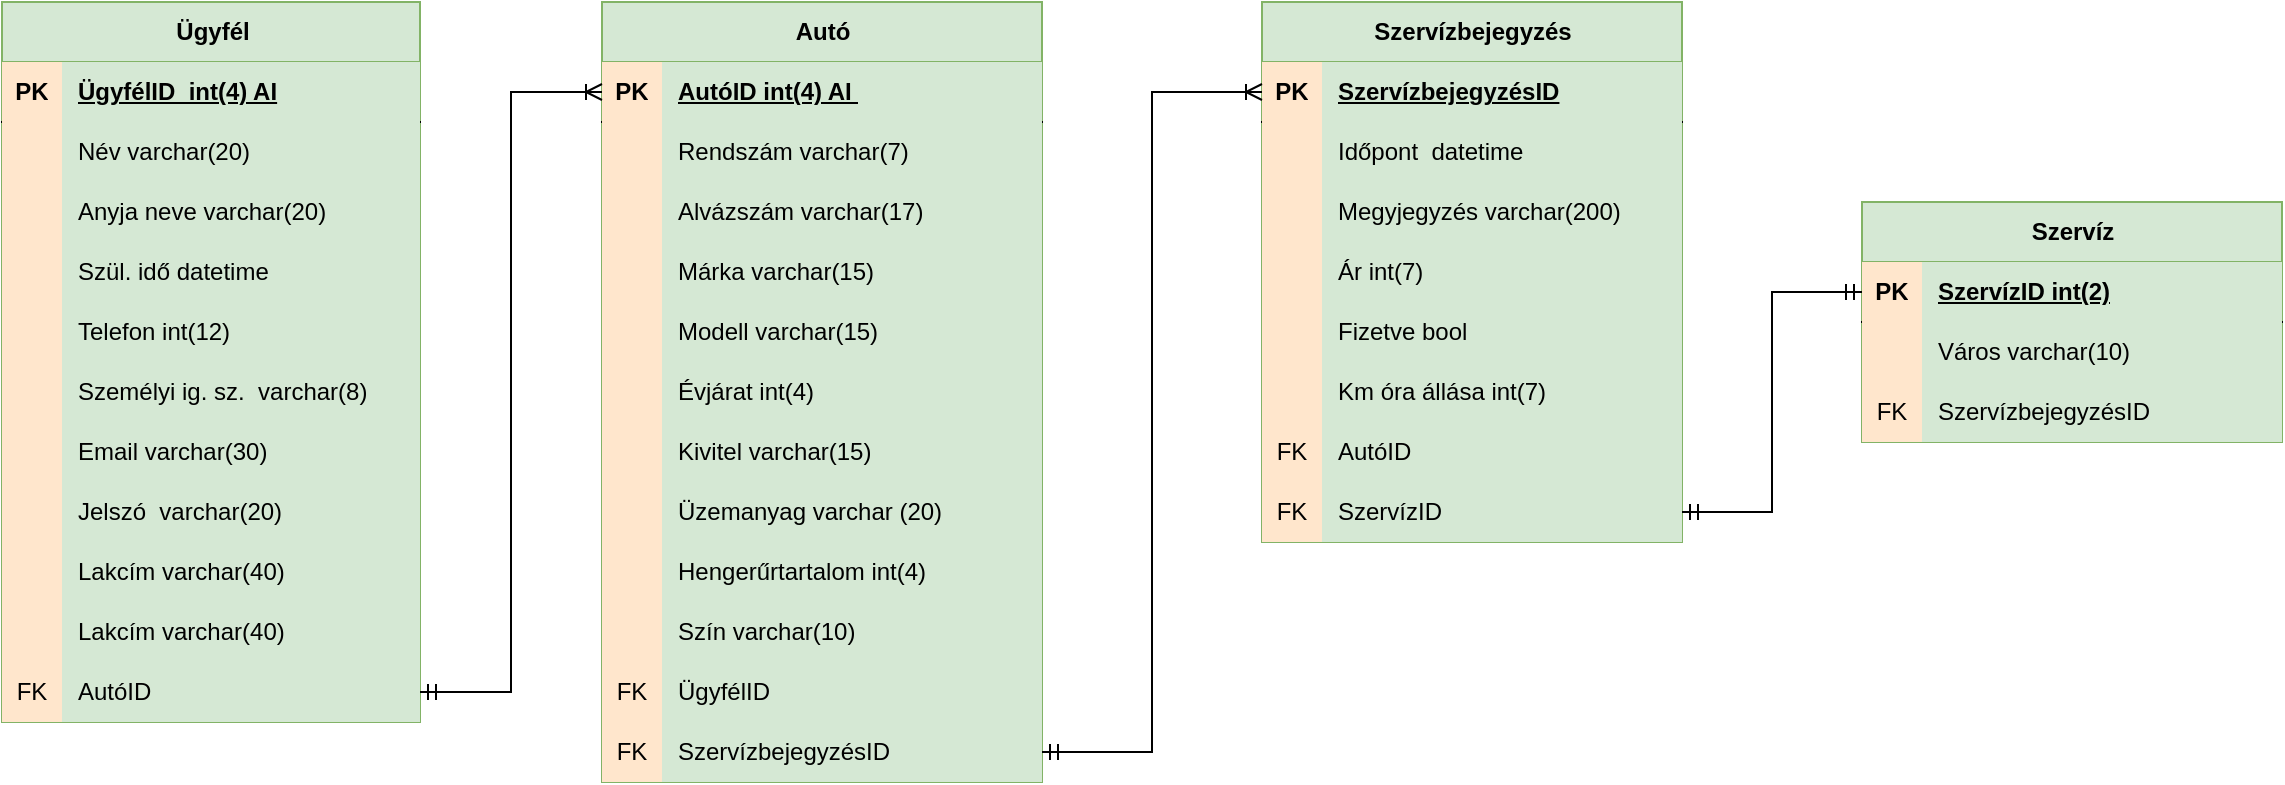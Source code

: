 <mxfile version="22.1.3" type="device">
  <diagram name="1 oldal" id="FlFkkucsOUCz6i7K73PN">
    <mxGraphModel dx="1434" dy="772" grid="1" gridSize="10" guides="1" tooltips="1" connect="1" arrows="1" fold="1" page="1" pageScale="1" pageWidth="827" pageHeight="1169" math="0" shadow="0">
      <root>
        <mxCell id="0" />
        <mxCell id="1" parent="0" />
        <mxCell id="3H7NoRAW-OgxLhmiPxmE-1" value="Ügyfél" style="shape=table;startSize=30;container=1;collapsible=1;childLayout=tableLayout;fixedRows=1;rowLines=0;fontStyle=1;align=center;resizeLast=1;html=1;fillColor=#d5e8d4;strokeColor=#82b366;" vertex="1" parent="1">
          <mxGeometry y="60" width="209" height="360" as="geometry" />
        </mxCell>
        <mxCell id="3H7NoRAW-OgxLhmiPxmE-2" value="" style="shape=tableRow;horizontal=0;startSize=0;swimlaneHead=0;swimlaneBody=0;fillColor=none;collapsible=0;dropTarget=0;points=[[0,0.5],[1,0.5]];portConstraint=eastwest;top=0;left=0;right=0;bottom=1;" vertex="1" parent="3H7NoRAW-OgxLhmiPxmE-1">
          <mxGeometry y="30" width="209" height="30" as="geometry" />
        </mxCell>
        <mxCell id="3H7NoRAW-OgxLhmiPxmE-3" value="PK" style="shape=partialRectangle;connectable=0;fillColor=#ffe6cc;top=0;left=0;bottom=0;right=0;fontStyle=1;overflow=hidden;whiteSpace=wrap;html=1;strokeColor=#d79b00;" vertex="1" parent="3H7NoRAW-OgxLhmiPxmE-2">
          <mxGeometry width="30" height="30" as="geometry">
            <mxRectangle width="30" height="30" as="alternateBounds" />
          </mxGeometry>
        </mxCell>
        <mxCell id="3H7NoRAW-OgxLhmiPxmE-4" value="ÜgyfélID&amp;nbsp; int(4) AI" style="shape=partialRectangle;connectable=0;fillColor=#d5e8d4;top=0;left=0;bottom=0;right=0;align=left;spacingLeft=6;fontStyle=5;overflow=hidden;whiteSpace=wrap;html=1;strokeColor=#82b366;" vertex="1" parent="3H7NoRAW-OgxLhmiPxmE-2">
          <mxGeometry x="30" width="179" height="30" as="geometry">
            <mxRectangle width="179" height="30" as="alternateBounds" />
          </mxGeometry>
        </mxCell>
        <mxCell id="3H7NoRAW-OgxLhmiPxmE-5" value="" style="shape=tableRow;horizontal=0;startSize=0;swimlaneHead=0;swimlaneBody=0;fillColor=none;collapsible=0;dropTarget=0;points=[[0,0.5],[1,0.5]];portConstraint=eastwest;top=0;left=0;right=0;bottom=0;strokeColor=default;" vertex="1" parent="3H7NoRAW-OgxLhmiPxmE-1">
          <mxGeometry y="60" width="209" height="30" as="geometry" />
        </mxCell>
        <mxCell id="3H7NoRAW-OgxLhmiPxmE-6" value="" style="shape=partialRectangle;connectable=0;fillColor=#ffe6cc;top=0;left=0;bottom=0;right=0;editable=1;overflow=hidden;whiteSpace=wrap;html=1;strokeColor=#d79b00;" vertex="1" parent="3H7NoRAW-OgxLhmiPxmE-5">
          <mxGeometry width="30" height="30" as="geometry">
            <mxRectangle width="30" height="30" as="alternateBounds" />
          </mxGeometry>
        </mxCell>
        <mxCell id="3H7NoRAW-OgxLhmiPxmE-7" value="Név varchar(20)" style="shape=partialRectangle;connectable=0;fillColor=#d5e8d4;top=0;left=0;bottom=0;right=0;align=left;spacingLeft=6;overflow=hidden;whiteSpace=wrap;html=1;strokeColor=#82b366;strokeWidth=1;" vertex="1" parent="3H7NoRAW-OgxLhmiPxmE-5">
          <mxGeometry x="30" width="179" height="30" as="geometry">
            <mxRectangle width="179" height="30" as="alternateBounds" />
          </mxGeometry>
        </mxCell>
        <mxCell id="3H7NoRAW-OgxLhmiPxmE-8" value="" style="shape=tableRow;horizontal=0;startSize=0;swimlaneHead=0;swimlaneBody=0;fillColor=none;collapsible=0;dropTarget=0;points=[[0,0.5],[1,0.5]];portConstraint=eastwest;top=0;left=0;right=0;bottom=0;" vertex="1" parent="3H7NoRAW-OgxLhmiPxmE-1">
          <mxGeometry y="90" width="209" height="30" as="geometry" />
        </mxCell>
        <mxCell id="3H7NoRAW-OgxLhmiPxmE-9" value="" style="shape=partialRectangle;connectable=0;fillColor=#ffe6cc;top=0;left=0;bottom=0;right=0;editable=1;overflow=hidden;whiteSpace=wrap;html=1;strokeColor=#d79b00;" vertex="1" parent="3H7NoRAW-OgxLhmiPxmE-8">
          <mxGeometry width="30" height="30" as="geometry">
            <mxRectangle width="30" height="30" as="alternateBounds" />
          </mxGeometry>
        </mxCell>
        <mxCell id="3H7NoRAW-OgxLhmiPxmE-10" value="Anyja neve varchar(20)" style="shape=partialRectangle;connectable=0;fillColor=#d5e8d4;top=0;left=0;bottom=0;right=0;align=left;spacingLeft=6;overflow=hidden;whiteSpace=wrap;html=1;strokeColor=#82b366;" vertex="1" parent="3H7NoRAW-OgxLhmiPxmE-8">
          <mxGeometry x="30" width="179" height="30" as="geometry">
            <mxRectangle width="179" height="30" as="alternateBounds" />
          </mxGeometry>
        </mxCell>
        <mxCell id="3H7NoRAW-OgxLhmiPxmE-11" value="" style="shape=tableRow;horizontal=0;startSize=0;swimlaneHead=0;swimlaneBody=0;fillColor=none;collapsible=0;dropTarget=0;points=[[0,0.5],[1,0.5]];portConstraint=eastwest;top=0;left=0;right=0;bottom=0;" vertex="1" parent="3H7NoRAW-OgxLhmiPxmE-1">
          <mxGeometry y="120" width="209" height="30" as="geometry" />
        </mxCell>
        <mxCell id="3H7NoRAW-OgxLhmiPxmE-12" value="" style="shape=partialRectangle;connectable=0;fillColor=#ffe6cc;top=0;left=0;bottom=0;right=0;editable=1;overflow=hidden;whiteSpace=wrap;html=1;strokeColor=#d79b00;" vertex="1" parent="3H7NoRAW-OgxLhmiPxmE-11">
          <mxGeometry width="30" height="30" as="geometry">
            <mxRectangle width="30" height="30" as="alternateBounds" />
          </mxGeometry>
        </mxCell>
        <mxCell id="3H7NoRAW-OgxLhmiPxmE-13" value="Szül. idő datetime" style="shape=partialRectangle;connectable=0;fillColor=#d5e8d4;top=0;left=0;bottom=0;right=0;align=left;spacingLeft=6;overflow=hidden;whiteSpace=wrap;html=1;strokeColor=#82b366;" vertex="1" parent="3H7NoRAW-OgxLhmiPxmE-11">
          <mxGeometry x="30" width="179" height="30" as="geometry">
            <mxRectangle width="179" height="30" as="alternateBounds" />
          </mxGeometry>
        </mxCell>
        <mxCell id="3H7NoRAW-OgxLhmiPxmE-27" value="" style="shape=tableRow;horizontal=0;startSize=0;swimlaneHead=0;swimlaneBody=0;fillColor=none;collapsible=0;dropTarget=0;points=[[0,0.5],[1,0.5]];portConstraint=eastwest;top=0;left=0;right=0;bottom=0;" vertex="1" parent="3H7NoRAW-OgxLhmiPxmE-1">
          <mxGeometry y="150" width="209" height="30" as="geometry" />
        </mxCell>
        <mxCell id="3H7NoRAW-OgxLhmiPxmE-28" value="" style="shape=partialRectangle;connectable=0;fillColor=#ffe6cc;top=0;left=0;bottom=0;right=0;editable=1;overflow=hidden;whiteSpace=wrap;html=1;strokeColor=#d79b00;" vertex="1" parent="3H7NoRAW-OgxLhmiPxmE-27">
          <mxGeometry width="30" height="30" as="geometry">
            <mxRectangle width="30" height="30" as="alternateBounds" />
          </mxGeometry>
        </mxCell>
        <mxCell id="3H7NoRAW-OgxLhmiPxmE-29" value="Telefon int(12)" style="shape=partialRectangle;connectable=0;fillColor=#d5e8d4;top=0;left=0;bottom=0;right=0;align=left;spacingLeft=6;overflow=hidden;whiteSpace=wrap;html=1;strokeColor=#82b366;" vertex="1" parent="3H7NoRAW-OgxLhmiPxmE-27">
          <mxGeometry x="30" width="179" height="30" as="geometry">
            <mxRectangle width="179" height="30" as="alternateBounds" />
          </mxGeometry>
        </mxCell>
        <mxCell id="3H7NoRAW-OgxLhmiPxmE-30" value="" style="shape=tableRow;horizontal=0;startSize=0;swimlaneHead=0;swimlaneBody=0;fillColor=none;collapsible=0;dropTarget=0;points=[[0,0.5],[1,0.5]];portConstraint=eastwest;top=0;left=0;right=0;bottom=0;" vertex="1" parent="3H7NoRAW-OgxLhmiPxmE-1">
          <mxGeometry y="180" width="209" height="30" as="geometry" />
        </mxCell>
        <mxCell id="3H7NoRAW-OgxLhmiPxmE-31" value="" style="shape=partialRectangle;connectable=0;fillColor=#ffe6cc;top=0;left=0;bottom=0;right=0;editable=1;overflow=hidden;whiteSpace=wrap;html=1;strokeColor=#d79b00;" vertex="1" parent="3H7NoRAW-OgxLhmiPxmE-30">
          <mxGeometry width="30" height="30" as="geometry">
            <mxRectangle width="30" height="30" as="alternateBounds" />
          </mxGeometry>
        </mxCell>
        <mxCell id="3H7NoRAW-OgxLhmiPxmE-32" value="Személyi ig. sz.&amp;nbsp; varchar(8)" style="shape=partialRectangle;connectable=0;fillColor=#d5e8d4;top=0;left=0;bottom=0;right=0;align=left;spacingLeft=6;overflow=hidden;whiteSpace=wrap;html=1;strokeColor=#82b366;" vertex="1" parent="3H7NoRAW-OgxLhmiPxmE-30">
          <mxGeometry x="30" width="179" height="30" as="geometry">
            <mxRectangle width="179" height="30" as="alternateBounds" />
          </mxGeometry>
        </mxCell>
        <mxCell id="3H7NoRAW-OgxLhmiPxmE-33" value="" style="shape=tableRow;horizontal=0;startSize=0;swimlaneHead=0;swimlaneBody=0;fillColor=none;collapsible=0;dropTarget=0;points=[[0,0.5],[1,0.5]];portConstraint=eastwest;top=0;left=0;right=0;bottom=0;" vertex="1" parent="3H7NoRAW-OgxLhmiPxmE-1">
          <mxGeometry y="210" width="209" height="30" as="geometry" />
        </mxCell>
        <mxCell id="3H7NoRAW-OgxLhmiPxmE-34" value="" style="shape=partialRectangle;connectable=0;fillColor=#ffe6cc;top=0;left=0;bottom=0;right=0;editable=1;overflow=hidden;whiteSpace=wrap;html=1;strokeColor=#d79b00;" vertex="1" parent="3H7NoRAW-OgxLhmiPxmE-33">
          <mxGeometry width="30" height="30" as="geometry">
            <mxRectangle width="30" height="30" as="alternateBounds" />
          </mxGeometry>
        </mxCell>
        <mxCell id="3H7NoRAW-OgxLhmiPxmE-35" value="Email varchar(30)" style="shape=partialRectangle;connectable=0;fillColor=#d5e8d4;top=0;left=0;bottom=0;right=0;align=left;spacingLeft=6;overflow=hidden;whiteSpace=wrap;html=1;strokeColor=#82b366;" vertex="1" parent="3H7NoRAW-OgxLhmiPxmE-33">
          <mxGeometry x="30" width="179" height="30" as="geometry">
            <mxRectangle width="179" height="30" as="alternateBounds" />
          </mxGeometry>
        </mxCell>
        <mxCell id="3H7NoRAW-OgxLhmiPxmE-36" value="" style="shape=tableRow;horizontal=0;startSize=0;swimlaneHead=0;swimlaneBody=0;fillColor=none;collapsible=0;dropTarget=0;points=[[0,0.5],[1,0.5]];portConstraint=eastwest;top=0;left=0;right=0;bottom=0;" vertex="1" parent="3H7NoRAW-OgxLhmiPxmE-1">
          <mxGeometry y="240" width="209" height="30" as="geometry" />
        </mxCell>
        <mxCell id="3H7NoRAW-OgxLhmiPxmE-37" value="" style="shape=partialRectangle;connectable=0;fillColor=#ffe6cc;top=0;left=0;bottom=0;right=0;editable=1;overflow=hidden;whiteSpace=wrap;html=1;strokeColor=#d79b00;" vertex="1" parent="3H7NoRAW-OgxLhmiPxmE-36">
          <mxGeometry width="30" height="30" as="geometry">
            <mxRectangle width="30" height="30" as="alternateBounds" />
          </mxGeometry>
        </mxCell>
        <mxCell id="3H7NoRAW-OgxLhmiPxmE-38" value="Jelszó&amp;nbsp; varchar(20)" style="shape=partialRectangle;connectable=0;fillColor=#d5e8d4;top=0;left=0;bottom=0;right=0;align=left;spacingLeft=6;overflow=hidden;whiteSpace=wrap;html=1;strokeColor=#82b366;" vertex="1" parent="3H7NoRAW-OgxLhmiPxmE-36">
          <mxGeometry x="30" width="179" height="30" as="geometry">
            <mxRectangle width="179" height="30" as="alternateBounds" />
          </mxGeometry>
        </mxCell>
        <mxCell id="3H7NoRAW-OgxLhmiPxmE-39" value="" style="shape=tableRow;horizontal=0;startSize=0;swimlaneHead=0;swimlaneBody=0;fillColor=none;collapsible=0;dropTarget=0;points=[[0,0.5],[1,0.5]];portConstraint=eastwest;top=0;left=0;right=0;bottom=0;" vertex="1" parent="3H7NoRAW-OgxLhmiPxmE-1">
          <mxGeometry y="270" width="209" height="30" as="geometry" />
        </mxCell>
        <mxCell id="3H7NoRAW-OgxLhmiPxmE-40" value="" style="shape=partialRectangle;connectable=0;fillColor=#ffe6cc;top=0;left=0;bottom=0;right=0;editable=1;overflow=hidden;whiteSpace=wrap;html=1;strokeColor=#d79b00;" vertex="1" parent="3H7NoRAW-OgxLhmiPxmE-39">
          <mxGeometry width="30" height="30" as="geometry">
            <mxRectangle width="30" height="30" as="alternateBounds" />
          </mxGeometry>
        </mxCell>
        <mxCell id="3H7NoRAW-OgxLhmiPxmE-41" value="Lakcím varchar(40)" style="shape=partialRectangle;connectable=0;fillColor=#d5e8d4;top=0;left=0;bottom=0;right=0;align=left;spacingLeft=6;overflow=hidden;whiteSpace=wrap;html=1;strokeColor=#82b366;" vertex="1" parent="3H7NoRAW-OgxLhmiPxmE-39">
          <mxGeometry x="30" width="179" height="30" as="geometry">
            <mxRectangle width="179" height="30" as="alternateBounds" />
          </mxGeometry>
        </mxCell>
        <mxCell id="3H7NoRAW-OgxLhmiPxmE-42" value="" style="shape=tableRow;horizontal=0;startSize=0;swimlaneHead=0;swimlaneBody=0;fillColor=none;collapsible=0;dropTarget=0;points=[[0,0.5],[1,0.5]];portConstraint=eastwest;top=0;left=0;right=0;bottom=0;" vertex="1" parent="3H7NoRAW-OgxLhmiPxmE-1">
          <mxGeometry y="300" width="209" height="30" as="geometry" />
        </mxCell>
        <mxCell id="3H7NoRAW-OgxLhmiPxmE-43" value="" style="shape=partialRectangle;connectable=0;fillColor=#ffe6cc;top=0;left=0;bottom=0;right=0;editable=1;overflow=hidden;whiteSpace=wrap;html=1;strokeColor=#d79b00;" vertex="1" parent="3H7NoRAW-OgxLhmiPxmE-42">
          <mxGeometry width="30" height="30" as="geometry">
            <mxRectangle width="30" height="30" as="alternateBounds" />
          </mxGeometry>
        </mxCell>
        <mxCell id="3H7NoRAW-OgxLhmiPxmE-44" value="Lakcím varchar(40)" style="shape=partialRectangle;connectable=0;fillColor=#d5e8d4;top=0;left=0;bottom=0;right=0;align=left;spacingLeft=6;overflow=hidden;whiteSpace=wrap;html=1;strokeColor=#82b366;" vertex="1" parent="3H7NoRAW-OgxLhmiPxmE-42">
          <mxGeometry x="30" width="179" height="30" as="geometry">
            <mxRectangle width="179" height="30" as="alternateBounds" />
          </mxGeometry>
        </mxCell>
        <mxCell id="3H7NoRAW-OgxLhmiPxmE-45" value="" style="shape=tableRow;horizontal=0;startSize=0;swimlaneHead=0;swimlaneBody=0;fillColor=none;collapsible=0;dropTarget=0;points=[[0,0.5],[1,0.5]];portConstraint=eastwest;top=0;left=0;right=0;bottom=0;" vertex="1" parent="3H7NoRAW-OgxLhmiPxmE-1">
          <mxGeometry y="330" width="209" height="30" as="geometry" />
        </mxCell>
        <mxCell id="3H7NoRAW-OgxLhmiPxmE-46" value="FK" style="shape=partialRectangle;connectable=0;fillColor=#ffe6cc;top=0;left=0;bottom=0;right=0;editable=1;overflow=hidden;whiteSpace=wrap;html=1;strokeColor=#d79b00;" vertex="1" parent="3H7NoRAW-OgxLhmiPxmE-45">
          <mxGeometry width="30" height="30" as="geometry">
            <mxRectangle width="30" height="30" as="alternateBounds" />
          </mxGeometry>
        </mxCell>
        <mxCell id="3H7NoRAW-OgxLhmiPxmE-47" value="AutóID&amp;nbsp;" style="shape=partialRectangle;connectable=0;fillColor=#d5e8d4;top=0;left=0;bottom=0;right=0;align=left;spacingLeft=6;overflow=hidden;whiteSpace=wrap;html=1;strokeColor=#82b366;" vertex="1" parent="3H7NoRAW-OgxLhmiPxmE-45">
          <mxGeometry x="30" width="179" height="30" as="geometry">
            <mxRectangle width="179" height="30" as="alternateBounds" />
          </mxGeometry>
        </mxCell>
        <mxCell id="3H7NoRAW-OgxLhmiPxmE-48" value="Autó" style="shape=table;startSize=30;container=1;collapsible=1;childLayout=tableLayout;fixedRows=1;rowLines=0;fontStyle=1;align=center;resizeLast=1;html=1;fillColor=#d5e8d4;strokeColor=#82b366;" vertex="1" parent="1">
          <mxGeometry x="300" y="60" width="220" height="390" as="geometry" />
        </mxCell>
        <mxCell id="3H7NoRAW-OgxLhmiPxmE-49" value="" style="shape=tableRow;horizontal=0;startSize=0;swimlaneHead=0;swimlaneBody=0;fillColor=none;collapsible=0;dropTarget=0;points=[[0,0.5],[1,0.5]];portConstraint=eastwest;top=0;left=0;right=0;bottom=1;" vertex="1" parent="3H7NoRAW-OgxLhmiPxmE-48">
          <mxGeometry y="30" width="220" height="30" as="geometry" />
        </mxCell>
        <mxCell id="3H7NoRAW-OgxLhmiPxmE-50" value="PK" style="shape=partialRectangle;connectable=0;fillColor=#ffe6cc;top=0;left=0;bottom=0;right=0;fontStyle=1;overflow=hidden;whiteSpace=wrap;html=1;strokeColor=#d79b00;" vertex="1" parent="3H7NoRAW-OgxLhmiPxmE-49">
          <mxGeometry width="30" height="30" as="geometry">
            <mxRectangle width="30" height="30" as="alternateBounds" />
          </mxGeometry>
        </mxCell>
        <mxCell id="3H7NoRAW-OgxLhmiPxmE-51" value="AutóID int(4) AI&amp;nbsp;" style="shape=partialRectangle;connectable=0;fillColor=#d5e8d4;top=0;left=0;bottom=0;right=0;align=left;spacingLeft=6;fontStyle=5;overflow=hidden;whiteSpace=wrap;html=1;strokeColor=#82b366;" vertex="1" parent="3H7NoRAW-OgxLhmiPxmE-49">
          <mxGeometry x="30" width="190" height="30" as="geometry">
            <mxRectangle width="190" height="30" as="alternateBounds" />
          </mxGeometry>
        </mxCell>
        <mxCell id="3H7NoRAW-OgxLhmiPxmE-52" value="" style="shape=tableRow;horizontal=0;startSize=0;swimlaneHead=0;swimlaneBody=0;fillColor=none;collapsible=0;dropTarget=0;points=[[0,0.5],[1,0.5]];portConstraint=eastwest;top=0;left=0;right=0;bottom=0;" vertex="1" parent="3H7NoRAW-OgxLhmiPxmE-48">
          <mxGeometry y="60" width="220" height="30" as="geometry" />
        </mxCell>
        <mxCell id="3H7NoRAW-OgxLhmiPxmE-53" value="" style="shape=partialRectangle;connectable=0;fillColor=#ffe6cc;top=0;left=0;bottom=0;right=0;editable=1;overflow=hidden;whiteSpace=wrap;html=1;strokeColor=#d79b00;" vertex="1" parent="3H7NoRAW-OgxLhmiPxmE-52">
          <mxGeometry width="30" height="30" as="geometry">
            <mxRectangle width="30" height="30" as="alternateBounds" />
          </mxGeometry>
        </mxCell>
        <mxCell id="3H7NoRAW-OgxLhmiPxmE-54" value="Rendszám varchar(7)" style="shape=partialRectangle;connectable=0;fillColor=#d5e8d4;top=0;left=0;bottom=0;right=0;align=left;spacingLeft=6;overflow=hidden;whiteSpace=wrap;html=1;strokeColor=#82b366;" vertex="1" parent="3H7NoRAW-OgxLhmiPxmE-52">
          <mxGeometry x="30" width="190" height="30" as="geometry">
            <mxRectangle width="190" height="30" as="alternateBounds" />
          </mxGeometry>
        </mxCell>
        <mxCell id="3H7NoRAW-OgxLhmiPxmE-55" value="" style="shape=tableRow;horizontal=0;startSize=0;swimlaneHead=0;swimlaneBody=0;fillColor=none;collapsible=0;dropTarget=0;points=[[0,0.5],[1,0.5]];portConstraint=eastwest;top=0;left=0;right=0;bottom=0;" vertex="1" parent="3H7NoRAW-OgxLhmiPxmE-48">
          <mxGeometry y="90" width="220" height="30" as="geometry" />
        </mxCell>
        <mxCell id="3H7NoRAW-OgxLhmiPxmE-56" value="" style="shape=partialRectangle;connectable=0;fillColor=#ffe6cc;top=0;left=0;bottom=0;right=0;editable=1;overflow=hidden;whiteSpace=wrap;html=1;strokeColor=#d79b00;" vertex="1" parent="3H7NoRAW-OgxLhmiPxmE-55">
          <mxGeometry width="30" height="30" as="geometry">
            <mxRectangle width="30" height="30" as="alternateBounds" />
          </mxGeometry>
        </mxCell>
        <mxCell id="3H7NoRAW-OgxLhmiPxmE-57" value="Alvázszám varchar(17)" style="shape=partialRectangle;connectable=0;fillColor=#d5e8d4;top=0;left=0;bottom=0;right=0;align=left;spacingLeft=6;overflow=hidden;whiteSpace=wrap;html=1;strokeColor=#82b366;" vertex="1" parent="3H7NoRAW-OgxLhmiPxmE-55">
          <mxGeometry x="30" width="190" height="30" as="geometry">
            <mxRectangle width="190" height="30" as="alternateBounds" />
          </mxGeometry>
        </mxCell>
        <mxCell id="3H7NoRAW-OgxLhmiPxmE-58" value="" style="shape=tableRow;horizontal=0;startSize=0;swimlaneHead=0;swimlaneBody=0;fillColor=none;collapsible=0;dropTarget=0;points=[[0,0.5],[1,0.5]];portConstraint=eastwest;top=0;left=0;right=0;bottom=0;" vertex="1" parent="3H7NoRAW-OgxLhmiPxmE-48">
          <mxGeometry y="120" width="220" height="30" as="geometry" />
        </mxCell>
        <mxCell id="3H7NoRAW-OgxLhmiPxmE-59" value="" style="shape=partialRectangle;connectable=0;fillColor=#ffe6cc;top=0;left=0;bottom=0;right=0;editable=1;overflow=hidden;whiteSpace=wrap;html=1;strokeColor=#d79b00;" vertex="1" parent="3H7NoRAW-OgxLhmiPxmE-58">
          <mxGeometry width="30" height="30" as="geometry">
            <mxRectangle width="30" height="30" as="alternateBounds" />
          </mxGeometry>
        </mxCell>
        <mxCell id="3H7NoRAW-OgxLhmiPxmE-60" value="Márka varchar(15)" style="shape=partialRectangle;connectable=0;fillColor=#d5e8d4;top=0;left=0;bottom=0;right=0;align=left;spacingLeft=6;overflow=hidden;whiteSpace=wrap;html=1;strokeColor=#82b366;" vertex="1" parent="3H7NoRAW-OgxLhmiPxmE-58">
          <mxGeometry x="30" width="190" height="30" as="geometry">
            <mxRectangle width="190" height="30" as="alternateBounds" />
          </mxGeometry>
        </mxCell>
        <mxCell id="3H7NoRAW-OgxLhmiPxmE-61" value="" style="shape=tableRow;horizontal=0;startSize=0;swimlaneHead=0;swimlaneBody=0;fillColor=none;collapsible=0;dropTarget=0;points=[[0,0.5],[1,0.5]];portConstraint=eastwest;top=0;left=0;right=0;bottom=0;" vertex="1" parent="3H7NoRAW-OgxLhmiPxmE-48">
          <mxGeometry y="150" width="220" height="30" as="geometry" />
        </mxCell>
        <mxCell id="3H7NoRAW-OgxLhmiPxmE-62" value="" style="shape=partialRectangle;connectable=0;fillColor=#ffe6cc;top=0;left=0;bottom=0;right=0;editable=1;overflow=hidden;whiteSpace=wrap;html=1;strokeColor=#d79b00;" vertex="1" parent="3H7NoRAW-OgxLhmiPxmE-61">
          <mxGeometry width="30" height="30" as="geometry">
            <mxRectangle width="30" height="30" as="alternateBounds" />
          </mxGeometry>
        </mxCell>
        <mxCell id="3H7NoRAW-OgxLhmiPxmE-63" value="Modell varchar(15)" style="shape=partialRectangle;connectable=0;fillColor=#d5e8d4;top=0;left=0;bottom=0;right=0;align=left;spacingLeft=6;overflow=hidden;whiteSpace=wrap;html=1;strokeColor=#82b366;" vertex="1" parent="3H7NoRAW-OgxLhmiPxmE-61">
          <mxGeometry x="30" width="190" height="30" as="geometry">
            <mxRectangle width="190" height="30" as="alternateBounds" />
          </mxGeometry>
        </mxCell>
        <mxCell id="3H7NoRAW-OgxLhmiPxmE-64" value="" style="shape=tableRow;horizontal=0;startSize=0;swimlaneHead=0;swimlaneBody=0;fillColor=none;collapsible=0;dropTarget=0;points=[[0,0.5],[1,0.5]];portConstraint=eastwest;top=0;left=0;right=0;bottom=0;movable=1;resizable=1;rotatable=1;deletable=1;editable=1;locked=0;connectable=1;" vertex="1" parent="3H7NoRAW-OgxLhmiPxmE-48">
          <mxGeometry y="180" width="220" height="30" as="geometry" />
        </mxCell>
        <mxCell id="3H7NoRAW-OgxLhmiPxmE-65" value="" style="shape=partialRectangle;connectable=0;fillColor=#ffe6cc;top=0;left=0;bottom=0;right=0;editable=1;overflow=hidden;whiteSpace=wrap;html=1;strokeColor=#d79b00;" vertex="1" parent="3H7NoRAW-OgxLhmiPxmE-64">
          <mxGeometry width="30" height="30" as="geometry">
            <mxRectangle width="30" height="30" as="alternateBounds" />
          </mxGeometry>
        </mxCell>
        <mxCell id="3H7NoRAW-OgxLhmiPxmE-66" value="Évjárat int(4)" style="shape=partialRectangle;connectable=0;fillColor=#d5e8d4;top=0;left=0;bottom=0;right=0;align=left;spacingLeft=6;overflow=hidden;whiteSpace=wrap;html=1;strokeColor=#82b366;" vertex="1" parent="3H7NoRAW-OgxLhmiPxmE-64">
          <mxGeometry x="30" width="190" height="30" as="geometry">
            <mxRectangle width="190" height="30" as="alternateBounds" />
          </mxGeometry>
        </mxCell>
        <mxCell id="3H7NoRAW-OgxLhmiPxmE-86" value="" style="shape=tableRow;horizontal=0;startSize=0;swimlaneHead=0;swimlaneBody=0;fillColor=none;collapsible=0;dropTarget=0;points=[[0,0.5],[1,0.5]];portConstraint=eastwest;top=0;left=0;right=0;bottom=0;movable=1;resizable=1;rotatable=1;deletable=1;editable=1;locked=0;connectable=1;" vertex="1" parent="3H7NoRAW-OgxLhmiPxmE-48">
          <mxGeometry y="210" width="220" height="30" as="geometry" />
        </mxCell>
        <mxCell id="3H7NoRAW-OgxLhmiPxmE-87" value="" style="shape=partialRectangle;connectable=0;fillColor=#ffe6cc;top=0;left=0;bottom=0;right=0;editable=1;overflow=hidden;whiteSpace=wrap;html=1;strokeColor=#d79b00;" vertex="1" parent="3H7NoRAW-OgxLhmiPxmE-86">
          <mxGeometry width="30" height="30" as="geometry">
            <mxRectangle width="30" height="30" as="alternateBounds" />
          </mxGeometry>
        </mxCell>
        <mxCell id="3H7NoRAW-OgxLhmiPxmE-88" value="Kivitel varchar(15)" style="shape=partialRectangle;connectable=0;fillColor=#d5e8d4;top=0;left=0;bottom=0;right=0;align=left;spacingLeft=6;overflow=hidden;whiteSpace=wrap;html=1;strokeColor=#82b366;" vertex="1" parent="3H7NoRAW-OgxLhmiPxmE-86">
          <mxGeometry x="30" width="190" height="30" as="geometry">
            <mxRectangle width="190" height="30" as="alternateBounds" />
          </mxGeometry>
        </mxCell>
        <mxCell id="3H7NoRAW-OgxLhmiPxmE-89" value="" style="shape=tableRow;horizontal=0;startSize=0;swimlaneHead=0;swimlaneBody=0;fillColor=none;collapsible=0;dropTarget=0;points=[[0,0.5],[1,0.5]];portConstraint=eastwest;top=0;left=0;right=0;bottom=0;movable=1;resizable=1;rotatable=1;deletable=1;editable=1;locked=0;connectable=1;" vertex="1" parent="3H7NoRAW-OgxLhmiPxmE-48">
          <mxGeometry y="240" width="220" height="30" as="geometry" />
        </mxCell>
        <mxCell id="3H7NoRAW-OgxLhmiPxmE-90" value="" style="shape=partialRectangle;connectable=0;fillColor=#ffe6cc;top=0;left=0;bottom=0;right=0;editable=1;overflow=hidden;whiteSpace=wrap;html=1;strokeColor=#d79b00;" vertex="1" parent="3H7NoRAW-OgxLhmiPxmE-89">
          <mxGeometry width="30" height="30" as="geometry">
            <mxRectangle width="30" height="30" as="alternateBounds" />
          </mxGeometry>
        </mxCell>
        <mxCell id="3H7NoRAW-OgxLhmiPxmE-91" value="Üzemanyag varchar (20)" style="shape=partialRectangle;connectable=0;fillColor=#d5e8d4;top=0;left=0;bottom=0;right=0;align=left;spacingLeft=6;overflow=hidden;whiteSpace=wrap;html=1;strokeColor=#82b366;" vertex="1" parent="3H7NoRAW-OgxLhmiPxmE-89">
          <mxGeometry x="30" width="190" height="30" as="geometry">
            <mxRectangle width="190" height="30" as="alternateBounds" />
          </mxGeometry>
        </mxCell>
        <mxCell id="3H7NoRAW-OgxLhmiPxmE-92" value="" style="shape=tableRow;horizontal=0;startSize=0;swimlaneHead=0;swimlaneBody=0;fillColor=none;collapsible=0;dropTarget=0;points=[[0,0.5],[1,0.5]];portConstraint=eastwest;top=0;left=0;right=0;bottom=0;movable=1;resizable=1;rotatable=1;deletable=1;editable=1;locked=0;connectable=1;" vertex="1" parent="3H7NoRAW-OgxLhmiPxmE-48">
          <mxGeometry y="270" width="220" height="30" as="geometry" />
        </mxCell>
        <mxCell id="3H7NoRAW-OgxLhmiPxmE-93" value="" style="shape=partialRectangle;connectable=0;fillColor=#ffe6cc;top=0;left=0;bottom=0;right=0;editable=1;overflow=hidden;whiteSpace=wrap;html=1;strokeColor=#d79b00;" vertex="1" parent="3H7NoRAW-OgxLhmiPxmE-92">
          <mxGeometry width="30" height="30" as="geometry">
            <mxRectangle width="30" height="30" as="alternateBounds" />
          </mxGeometry>
        </mxCell>
        <mxCell id="3H7NoRAW-OgxLhmiPxmE-94" value="Hengerűrtartalom int(4)" style="shape=partialRectangle;connectable=0;fillColor=#d5e8d4;top=0;left=0;bottom=0;right=0;align=left;spacingLeft=6;overflow=hidden;whiteSpace=wrap;html=1;strokeColor=#82b366;" vertex="1" parent="3H7NoRAW-OgxLhmiPxmE-92">
          <mxGeometry x="30" width="190" height="30" as="geometry">
            <mxRectangle width="190" height="30" as="alternateBounds" />
          </mxGeometry>
        </mxCell>
        <mxCell id="3H7NoRAW-OgxLhmiPxmE-95" value="" style="shape=tableRow;horizontal=0;startSize=0;swimlaneHead=0;swimlaneBody=0;fillColor=none;collapsible=0;dropTarget=0;points=[[0,0.5],[1,0.5]];portConstraint=eastwest;top=0;left=0;right=0;bottom=0;movable=1;resizable=1;rotatable=1;deletable=1;editable=1;locked=0;connectable=1;" vertex="1" parent="3H7NoRAW-OgxLhmiPxmE-48">
          <mxGeometry y="300" width="220" height="30" as="geometry" />
        </mxCell>
        <mxCell id="3H7NoRAW-OgxLhmiPxmE-96" value="" style="shape=partialRectangle;connectable=0;fillColor=#ffe6cc;top=0;left=0;bottom=0;right=0;editable=1;overflow=hidden;whiteSpace=wrap;html=1;strokeColor=#d79b00;" vertex="1" parent="3H7NoRAW-OgxLhmiPxmE-95">
          <mxGeometry width="30" height="30" as="geometry">
            <mxRectangle width="30" height="30" as="alternateBounds" />
          </mxGeometry>
        </mxCell>
        <mxCell id="3H7NoRAW-OgxLhmiPxmE-97" value="Szín varchar(10)" style="shape=partialRectangle;connectable=0;fillColor=#d5e8d4;top=0;left=0;bottom=0;right=0;align=left;spacingLeft=6;overflow=hidden;whiteSpace=wrap;html=1;strokeColor=#82b366;" vertex="1" parent="3H7NoRAW-OgxLhmiPxmE-95">
          <mxGeometry x="30" width="190" height="30" as="geometry">
            <mxRectangle width="190" height="30" as="alternateBounds" />
          </mxGeometry>
        </mxCell>
        <mxCell id="3H7NoRAW-OgxLhmiPxmE-98" value="" style="shape=tableRow;horizontal=0;startSize=0;swimlaneHead=0;swimlaneBody=0;fillColor=none;collapsible=0;dropTarget=0;points=[[0,0.5],[1,0.5]];portConstraint=eastwest;top=0;left=0;right=0;bottom=0;movable=1;resizable=1;rotatable=1;deletable=1;editable=1;locked=0;connectable=1;" vertex="1" parent="3H7NoRAW-OgxLhmiPxmE-48">
          <mxGeometry y="330" width="220" height="30" as="geometry" />
        </mxCell>
        <mxCell id="3H7NoRAW-OgxLhmiPxmE-99" value="FK" style="shape=partialRectangle;connectable=0;fillColor=#ffe6cc;top=0;left=0;bottom=0;right=0;editable=1;overflow=hidden;whiteSpace=wrap;html=1;strokeColor=#d79b00;" vertex="1" parent="3H7NoRAW-OgxLhmiPxmE-98">
          <mxGeometry width="30" height="30" as="geometry">
            <mxRectangle width="30" height="30" as="alternateBounds" />
          </mxGeometry>
        </mxCell>
        <mxCell id="3H7NoRAW-OgxLhmiPxmE-100" value="ÜgyfélID" style="shape=partialRectangle;connectable=0;fillColor=#d5e8d4;top=0;left=0;bottom=0;right=0;align=left;spacingLeft=6;overflow=hidden;whiteSpace=wrap;html=1;strokeColor=#82b366;" vertex="1" parent="3H7NoRAW-OgxLhmiPxmE-98">
          <mxGeometry x="30" width="190" height="30" as="geometry">
            <mxRectangle width="190" height="30" as="alternateBounds" />
          </mxGeometry>
        </mxCell>
        <mxCell id="3H7NoRAW-OgxLhmiPxmE-101" value="" style="shape=tableRow;horizontal=0;startSize=0;swimlaneHead=0;swimlaneBody=0;fillColor=none;collapsible=0;dropTarget=0;points=[[0,0.5],[1,0.5]];portConstraint=eastwest;top=0;left=0;right=0;bottom=0;movable=1;resizable=1;rotatable=1;deletable=1;editable=1;locked=0;connectable=1;" vertex="1" parent="3H7NoRAW-OgxLhmiPxmE-48">
          <mxGeometry y="360" width="220" height="30" as="geometry" />
        </mxCell>
        <mxCell id="3H7NoRAW-OgxLhmiPxmE-102" value="FK" style="shape=partialRectangle;connectable=0;fillColor=#ffe6cc;top=0;left=0;bottom=0;right=0;editable=1;overflow=hidden;whiteSpace=wrap;html=1;strokeColor=#d79b00;" vertex="1" parent="3H7NoRAW-OgxLhmiPxmE-101">
          <mxGeometry width="30" height="30" as="geometry">
            <mxRectangle width="30" height="30" as="alternateBounds" />
          </mxGeometry>
        </mxCell>
        <mxCell id="3H7NoRAW-OgxLhmiPxmE-103" value="SzervízbejegyzésID" style="shape=partialRectangle;connectable=0;fillColor=#d5e8d4;top=0;left=0;bottom=0;right=0;align=left;spacingLeft=6;overflow=hidden;whiteSpace=wrap;html=1;strokeColor=#82b366;" vertex="1" parent="3H7NoRAW-OgxLhmiPxmE-101">
          <mxGeometry x="30" width="190" height="30" as="geometry">
            <mxRectangle width="190" height="30" as="alternateBounds" />
          </mxGeometry>
        </mxCell>
        <mxCell id="3H7NoRAW-OgxLhmiPxmE-104" value="Szervízbejegyzés" style="shape=table;startSize=30;container=1;collapsible=1;childLayout=tableLayout;fixedRows=1;rowLines=0;fontStyle=1;align=center;resizeLast=1;html=1;fillColor=#d5e8d4;strokeColor=#82b366;" vertex="1" parent="1">
          <mxGeometry x="630" y="60" width="210" height="270" as="geometry" />
        </mxCell>
        <mxCell id="3H7NoRAW-OgxLhmiPxmE-152" value="" style="shape=tableRow;horizontal=0;startSize=0;swimlaneHead=0;swimlaneBody=0;fillColor=none;collapsible=0;dropTarget=0;points=[[0,0.5],[1,0.5]];portConstraint=eastwest;top=0;left=0;right=0;bottom=1;" vertex="1" parent="3H7NoRAW-OgxLhmiPxmE-104">
          <mxGeometry y="30" width="210" height="30" as="geometry" />
        </mxCell>
        <mxCell id="3H7NoRAW-OgxLhmiPxmE-153" value="PK" style="shape=partialRectangle;connectable=0;fillColor=#ffe6cc;top=0;left=0;bottom=0;right=0;fontStyle=1;overflow=hidden;whiteSpace=wrap;html=1;strokeColor=#d79b00;" vertex="1" parent="3H7NoRAW-OgxLhmiPxmE-152">
          <mxGeometry width="30" height="30" as="geometry">
            <mxRectangle width="30" height="30" as="alternateBounds" />
          </mxGeometry>
        </mxCell>
        <mxCell id="3H7NoRAW-OgxLhmiPxmE-154" value="SzervízbejegyzésID" style="shape=partialRectangle;connectable=0;fillColor=#d5e8d4;top=0;left=0;bottom=0;right=0;align=left;spacingLeft=6;fontStyle=5;overflow=hidden;whiteSpace=wrap;html=1;strokeColor=#82b366;shadow=0;" vertex="1" parent="3H7NoRAW-OgxLhmiPxmE-152">
          <mxGeometry x="30" width="180" height="30" as="geometry">
            <mxRectangle width="180" height="30" as="alternateBounds" />
          </mxGeometry>
        </mxCell>
        <mxCell id="3H7NoRAW-OgxLhmiPxmE-155" value="" style="shape=tableRow;horizontal=0;startSize=0;swimlaneHead=0;swimlaneBody=0;fillColor=none;collapsible=0;dropTarget=0;points=[[0,0.5],[1,0.5]];portConstraint=eastwest;top=0;left=0;right=0;bottom=0;" vertex="1" parent="3H7NoRAW-OgxLhmiPxmE-104">
          <mxGeometry y="60" width="210" height="30" as="geometry" />
        </mxCell>
        <mxCell id="3H7NoRAW-OgxLhmiPxmE-156" value="" style="shape=partialRectangle;connectable=0;fillColor=#ffe6cc;top=0;left=0;bottom=0;right=0;editable=1;overflow=hidden;whiteSpace=wrap;html=1;strokeColor=#d79b00;" vertex="1" parent="3H7NoRAW-OgxLhmiPxmE-155">
          <mxGeometry width="30" height="30" as="geometry">
            <mxRectangle width="30" height="30" as="alternateBounds" />
          </mxGeometry>
        </mxCell>
        <mxCell id="3H7NoRAW-OgxLhmiPxmE-157" value="Időpont&amp;nbsp; datetime" style="shape=partialRectangle;connectable=0;fillColor=#d5e8d4;top=0;left=0;bottom=0;right=0;align=left;spacingLeft=6;overflow=hidden;whiteSpace=wrap;html=1;strokeColor=#82b366;shadow=0;" vertex="1" parent="3H7NoRAW-OgxLhmiPxmE-155">
          <mxGeometry x="30" width="180" height="30" as="geometry">
            <mxRectangle width="180" height="30" as="alternateBounds" />
          </mxGeometry>
        </mxCell>
        <mxCell id="3H7NoRAW-OgxLhmiPxmE-158" value="" style="shape=tableRow;horizontal=0;startSize=0;swimlaneHead=0;swimlaneBody=0;fillColor=none;collapsible=0;dropTarget=0;points=[[0,0.5],[1,0.5]];portConstraint=eastwest;top=0;left=0;right=0;bottom=0;" vertex="1" parent="3H7NoRAW-OgxLhmiPxmE-104">
          <mxGeometry y="90" width="210" height="30" as="geometry" />
        </mxCell>
        <mxCell id="3H7NoRAW-OgxLhmiPxmE-159" value="" style="shape=partialRectangle;connectable=0;fillColor=#ffe6cc;top=0;left=0;bottom=0;right=0;editable=1;overflow=hidden;whiteSpace=wrap;html=1;strokeColor=#d79b00;" vertex="1" parent="3H7NoRAW-OgxLhmiPxmE-158">
          <mxGeometry width="30" height="30" as="geometry">
            <mxRectangle width="30" height="30" as="alternateBounds" />
          </mxGeometry>
        </mxCell>
        <mxCell id="3H7NoRAW-OgxLhmiPxmE-160" value="Megyjegyzés varchar(200)" style="shape=partialRectangle;connectable=0;fillColor=#d5e8d4;top=0;left=0;bottom=0;right=0;align=left;spacingLeft=6;overflow=hidden;whiteSpace=wrap;html=1;strokeColor=#82b366;shadow=0;" vertex="1" parent="3H7NoRAW-OgxLhmiPxmE-158">
          <mxGeometry x="30" width="180" height="30" as="geometry">
            <mxRectangle width="180" height="30" as="alternateBounds" />
          </mxGeometry>
        </mxCell>
        <mxCell id="3H7NoRAW-OgxLhmiPxmE-161" value="" style="shape=tableRow;horizontal=0;startSize=0;swimlaneHead=0;swimlaneBody=0;fillColor=none;collapsible=0;dropTarget=0;points=[[0,0.5],[1,0.5]];portConstraint=eastwest;top=0;left=0;right=0;bottom=0;" vertex="1" parent="3H7NoRAW-OgxLhmiPxmE-104">
          <mxGeometry y="120" width="210" height="30" as="geometry" />
        </mxCell>
        <mxCell id="3H7NoRAW-OgxLhmiPxmE-162" value="" style="shape=partialRectangle;connectable=0;fillColor=#ffe6cc;top=0;left=0;bottom=0;right=0;editable=1;overflow=hidden;whiteSpace=wrap;html=1;strokeColor=#d79b00;" vertex="1" parent="3H7NoRAW-OgxLhmiPxmE-161">
          <mxGeometry width="30" height="30" as="geometry">
            <mxRectangle width="30" height="30" as="alternateBounds" />
          </mxGeometry>
        </mxCell>
        <mxCell id="3H7NoRAW-OgxLhmiPxmE-163" value="Ár int(7)" style="shape=partialRectangle;connectable=0;fillColor=#d5e8d4;top=0;left=0;bottom=0;right=0;align=left;spacingLeft=6;overflow=hidden;whiteSpace=wrap;html=1;strokeColor=#82b366;shadow=0;" vertex="1" parent="3H7NoRAW-OgxLhmiPxmE-161">
          <mxGeometry x="30" width="180" height="30" as="geometry">
            <mxRectangle width="180" height="30" as="alternateBounds" />
          </mxGeometry>
        </mxCell>
        <mxCell id="3H7NoRAW-OgxLhmiPxmE-164" value="" style="shape=tableRow;horizontal=0;startSize=0;swimlaneHead=0;swimlaneBody=0;fillColor=none;collapsible=0;dropTarget=0;points=[[0,0.5],[1,0.5]];portConstraint=eastwest;top=0;left=0;right=0;bottom=0;" vertex="1" parent="3H7NoRAW-OgxLhmiPxmE-104">
          <mxGeometry y="150" width="210" height="30" as="geometry" />
        </mxCell>
        <mxCell id="3H7NoRAW-OgxLhmiPxmE-165" value="" style="shape=partialRectangle;connectable=0;fillColor=#ffe6cc;top=0;left=0;bottom=0;right=0;editable=1;overflow=hidden;whiteSpace=wrap;html=1;strokeColor=#d79b00;" vertex="1" parent="3H7NoRAW-OgxLhmiPxmE-164">
          <mxGeometry width="30" height="30" as="geometry">
            <mxRectangle width="30" height="30" as="alternateBounds" />
          </mxGeometry>
        </mxCell>
        <mxCell id="3H7NoRAW-OgxLhmiPxmE-166" value="Fizetve bool" style="shape=partialRectangle;connectable=0;fillColor=#d5e8d4;top=0;left=0;bottom=0;right=0;align=left;spacingLeft=6;overflow=hidden;whiteSpace=wrap;html=1;strokeColor=#82b366;shadow=0;" vertex="1" parent="3H7NoRAW-OgxLhmiPxmE-164">
          <mxGeometry x="30" width="180" height="30" as="geometry">
            <mxRectangle width="180" height="30" as="alternateBounds" />
          </mxGeometry>
        </mxCell>
        <mxCell id="3H7NoRAW-OgxLhmiPxmE-167" value="" style="shape=tableRow;horizontal=0;startSize=0;swimlaneHead=0;swimlaneBody=0;fillColor=none;collapsible=0;dropTarget=0;points=[[0,0.5],[1,0.5]];portConstraint=eastwest;top=0;left=0;right=0;bottom=0;" vertex="1" parent="3H7NoRAW-OgxLhmiPxmE-104">
          <mxGeometry y="180" width="210" height="30" as="geometry" />
        </mxCell>
        <mxCell id="3H7NoRAW-OgxLhmiPxmE-168" value="" style="shape=partialRectangle;connectable=0;fillColor=#ffe6cc;top=0;left=0;bottom=0;right=0;editable=1;overflow=hidden;whiteSpace=wrap;html=1;strokeColor=#d79b00;" vertex="1" parent="3H7NoRAW-OgxLhmiPxmE-167">
          <mxGeometry width="30" height="30" as="geometry">
            <mxRectangle width="30" height="30" as="alternateBounds" />
          </mxGeometry>
        </mxCell>
        <mxCell id="3H7NoRAW-OgxLhmiPxmE-169" value="Km óra állása int(7)" style="shape=partialRectangle;connectable=0;fillColor=#d5e8d4;top=0;left=0;bottom=0;right=0;align=left;spacingLeft=6;overflow=hidden;whiteSpace=wrap;html=1;strokeColor=#82b366;shadow=0;" vertex="1" parent="3H7NoRAW-OgxLhmiPxmE-167">
          <mxGeometry x="30" width="180" height="30" as="geometry">
            <mxRectangle width="180" height="30" as="alternateBounds" />
          </mxGeometry>
        </mxCell>
        <mxCell id="3H7NoRAW-OgxLhmiPxmE-170" value="" style="shape=tableRow;horizontal=0;startSize=0;swimlaneHead=0;swimlaneBody=0;fillColor=none;collapsible=0;dropTarget=0;points=[[0,0.5],[1,0.5]];portConstraint=eastwest;top=0;left=0;right=0;bottom=0;" vertex="1" parent="3H7NoRAW-OgxLhmiPxmE-104">
          <mxGeometry y="210" width="210" height="30" as="geometry" />
        </mxCell>
        <mxCell id="3H7NoRAW-OgxLhmiPxmE-171" value="FK" style="shape=partialRectangle;connectable=0;fillColor=#ffe6cc;top=0;left=0;bottom=0;right=0;editable=1;overflow=hidden;whiteSpace=wrap;html=1;strokeColor=#d79b00;" vertex="1" parent="3H7NoRAW-OgxLhmiPxmE-170">
          <mxGeometry width="30" height="30" as="geometry">
            <mxRectangle width="30" height="30" as="alternateBounds" />
          </mxGeometry>
        </mxCell>
        <mxCell id="3H7NoRAW-OgxLhmiPxmE-172" value="AutóID" style="shape=partialRectangle;connectable=0;fillColor=#d5e8d4;top=0;left=0;bottom=0;right=0;align=left;spacingLeft=6;overflow=hidden;whiteSpace=wrap;html=1;strokeColor=#82b366;shadow=0;" vertex="1" parent="3H7NoRAW-OgxLhmiPxmE-170">
          <mxGeometry x="30" width="180" height="30" as="geometry">
            <mxRectangle width="180" height="30" as="alternateBounds" />
          </mxGeometry>
        </mxCell>
        <mxCell id="3H7NoRAW-OgxLhmiPxmE-173" value="" style="shape=tableRow;horizontal=0;startSize=0;swimlaneHead=0;swimlaneBody=0;fillColor=none;collapsible=0;dropTarget=0;points=[[0,0.5],[1,0.5]];portConstraint=eastwest;top=0;left=0;right=0;bottom=0;" vertex="1" parent="3H7NoRAW-OgxLhmiPxmE-104">
          <mxGeometry y="240" width="210" height="30" as="geometry" />
        </mxCell>
        <mxCell id="3H7NoRAW-OgxLhmiPxmE-174" value="FK" style="shape=partialRectangle;connectable=0;fillColor=#ffe6cc;top=0;left=0;bottom=0;right=0;editable=1;overflow=hidden;whiteSpace=wrap;html=1;strokeColor=#d79b00;" vertex="1" parent="3H7NoRAW-OgxLhmiPxmE-173">
          <mxGeometry width="30" height="30" as="geometry">
            <mxRectangle width="30" height="30" as="alternateBounds" />
          </mxGeometry>
        </mxCell>
        <mxCell id="3H7NoRAW-OgxLhmiPxmE-175" value="SzervízID" style="shape=partialRectangle;connectable=0;fillColor=#d5e8d4;top=0;left=0;bottom=0;right=0;align=left;spacingLeft=6;overflow=hidden;whiteSpace=wrap;html=1;strokeColor=#82b366;shadow=0;" vertex="1" parent="3H7NoRAW-OgxLhmiPxmE-173">
          <mxGeometry x="30" width="180" height="30" as="geometry">
            <mxRectangle width="180" height="30" as="alternateBounds" />
          </mxGeometry>
        </mxCell>
        <mxCell id="3H7NoRAW-OgxLhmiPxmE-176" value="Szervíz" style="shape=table;startSize=30;container=1;collapsible=1;childLayout=tableLayout;fixedRows=1;rowLines=0;fontStyle=1;align=center;resizeLast=1;html=1;fillColor=#d5e8d4;strokeColor=#82b366;" vertex="1" parent="1">
          <mxGeometry x="930" y="160" width="210" height="120" as="geometry" />
        </mxCell>
        <mxCell id="3H7NoRAW-OgxLhmiPxmE-177" value="" style="shape=tableRow;horizontal=0;startSize=0;swimlaneHead=0;swimlaneBody=0;fillColor=none;collapsible=0;dropTarget=0;points=[[0,0.5],[1,0.5]];portConstraint=eastwest;top=0;left=0;right=0;bottom=1;" vertex="1" parent="3H7NoRAW-OgxLhmiPxmE-176">
          <mxGeometry y="30" width="210" height="30" as="geometry" />
        </mxCell>
        <mxCell id="3H7NoRAW-OgxLhmiPxmE-178" value="PK" style="shape=partialRectangle;connectable=0;fillColor=#ffe6cc;top=0;left=0;bottom=0;right=0;fontStyle=1;overflow=hidden;whiteSpace=wrap;html=1;strokeColor=#d79b00;" vertex="1" parent="3H7NoRAW-OgxLhmiPxmE-177">
          <mxGeometry width="30" height="30" as="geometry">
            <mxRectangle width="30" height="30" as="alternateBounds" />
          </mxGeometry>
        </mxCell>
        <mxCell id="3H7NoRAW-OgxLhmiPxmE-179" value="SzervízID int(2)" style="shape=partialRectangle;connectable=0;fillColor=#d5e8d4;top=0;left=0;bottom=0;right=0;align=left;spacingLeft=6;fontStyle=5;overflow=hidden;whiteSpace=wrap;html=1;strokeColor=#82b366;shadow=0;" vertex="1" parent="3H7NoRAW-OgxLhmiPxmE-177">
          <mxGeometry x="30" width="180" height="30" as="geometry">
            <mxRectangle width="180" height="30" as="alternateBounds" />
          </mxGeometry>
        </mxCell>
        <mxCell id="3H7NoRAW-OgxLhmiPxmE-180" value="" style="shape=tableRow;horizontal=0;startSize=0;swimlaneHead=0;swimlaneBody=0;fillColor=none;collapsible=0;dropTarget=0;points=[[0,0.5],[1,0.5]];portConstraint=eastwest;top=0;left=0;right=0;bottom=0;" vertex="1" parent="3H7NoRAW-OgxLhmiPxmE-176">
          <mxGeometry y="60" width="210" height="30" as="geometry" />
        </mxCell>
        <mxCell id="3H7NoRAW-OgxLhmiPxmE-181" value="" style="shape=partialRectangle;connectable=0;fillColor=#ffe6cc;top=0;left=0;bottom=0;right=0;editable=1;overflow=hidden;whiteSpace=wrap;html=1;strokeColor=#d79b00;" vertex="1" parent="3H7NoRAW-OgxLhmiPxmE-180">
          <mxGeometry width="30" height="30" as="geometry">
            <mxRectangle width="30" height="30" as="alternateBounds" />
          </mxGeometry>
        </mxCell>
        <mxCell id="3H7NoRAW-OgxLhmiPxmE-182" value="Város varchar(10)" style="shape=partialRectangle;connectable=0;fillColor=#d5e8d4;top=0;left=0;bottom=0;right=0;align=left;spacingLeft=6;overflow=hidden;whiteSpace=wrap;html=1;strokeColor=#82b366;shadow=0;" vertex="1" parent="3H7NoRAW-OgxLhmiPxmE-180">
          <mxGeometry x="30" width="180" height="30" as="geometry">
            <mxRectangle width="180" height="30" as="alternateBounds" />
          </mxGeometry>
        </mxCell>
        <mxCell id="3H7NoRAW-OgxLhmiPxmE-189" value="" style="shape=tableRow;horizontal=0;startSize=0;swimlaneHead=0;swimlaneBody=0;fillColor=none;collapsible=0;dropTarget=0;points=[[0,0.5],[1,0.5]];portConstraint=eastwest;top=0;left=0;right=0;bottom=0;" vertex="1" parent="3H7NoRAW-OgxLhmiPxmE-176">
          <mxGeometry y="90" width="210" height="30" as="geometry" />
        </mxCell>
        <mxCell id="3H7NoRAW-OgxLhmiPxmE-190" value="FK" style="shape=partialRectangle;connectable=0;fillColor=#ffe6cc;top=0;left=0;bottom=0;right=0;editable=1;overflow=hidden;whiteSpace=wrap;html=1;strokeColor=#d79b00;" vertex="1" parent="3H7NoRAW-OgxLhmiPxmE-189">
          <mxGeometry width="30" height="30" as="geometry">
            <mxRectangle width="30" height="30" as="alternateBounds" />
          </mxGeometry>
        </mxCell>
        <mxCell id="3H7NoRAW-OgxLhmiPxmE-191" value="SzervízbejegyzésID" style="shape=partialRectangle;connectable=0;fillColor=#d5e8d4;top=0;left=0;bottom=0;right=0;align=left;spacingLeft=6;overflow=hidden;whiteSpace=wrap;html=1;strokeColor=#82b366;shadow=0;" vertex="1" parent="3H7NoRAW-OgxLhmiPxmE-189">
          <mxGeometry x="30" width="180" height="30" as="geometry">
            <mxRectangle width="180" height="30" as="alternateBounds" />
          </mxGeometry>
        </mxCell>
        <mxCell id="3H7NoRAW-OgxLhmiPxmE-202" style="edgeStyle=orthogonalEdgeStyle;rounded=0;orthogonalLoop=1;jettySize=auto;html=1;entryX=0;entryY=0.5;entryDx=0;entryDy=0;startArrow=ERmandOne;startFill=0;endArrow=ERoneToMany;endFill=0;exitX=1;exitY=0.5;exitDx=0;exitDy=0;" edge="1" parent="1" source="3H7NoRAW-OgxLhmiPxmE-45" target="3H7NoRAW-OgxLhmiPxmE-49">
          <mxGeometry relative="1" as="geometry" />
        </mxCell>
        <mxCell id="3H7NoRAW-OgxLhmiPxmE-205" style="edgeStyle=orthogonalEdgeStyle;rounded=0;orthogonalLoop=1;jettySize=auto;html=1;startArrow=ERmandOne;startFill=0;endArrow=ERoneToMany;endFill=0;entryX=0;entryY=0.5;entryDx=0;entryDy=0;" edge="1" parent="1" source="3H7NoRAW-OgxLhmiPxmE-101" target="3H7NoRAW-OgxLhmiPxmE-152">
          <mxGeometry relative="1" as="geometry" />
        </mxCell>
        <mxCell id="3H7NoRAW-OgxLhmiPxmE-207" style="edgeStyle=orthogonalEdgeStyle;rounded=0;orthogonalLoop=1;jettySize=auto;html=1;entryX=0;entryY=0.5;entryDx=0;entryDy=0;startArrow=ERmandOne;startFill=0;endArrow=ERmandOne;endFill=0;" edge="1" parent="1" source="3H7NoRAW-OgxLhmiPxmE-173" target="3H7NoRAW-OgxLhmiPxmE-177">
          <mxGeometry relative="1" as="geometry" />
        </mxCell>
      </root>
    </mxGraphModel>
  </diagram>
</mxfile>

